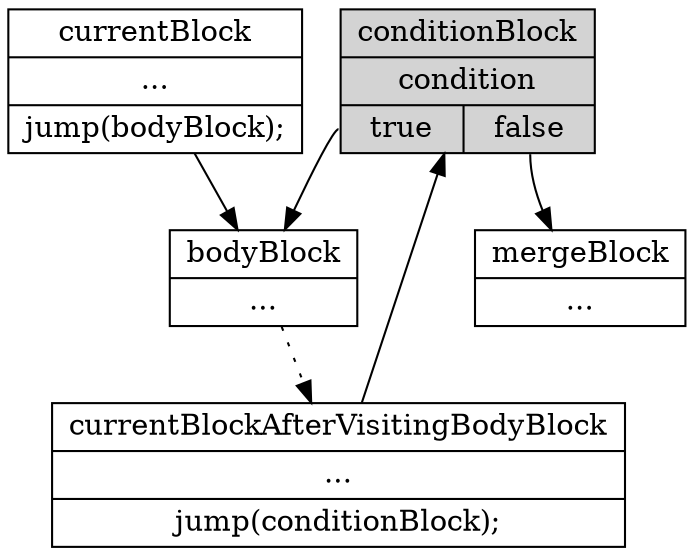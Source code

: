 digraph G {
    node [shape=record];
    conditionBlock [style=filled, color=black, fillcolor=lightgrey];
    currentBlock [label="{currentBlock|...|jump(bodyBlock);}"];
    conditionBlock [label="{conditionBlock|condition|{<true>true|<false>false}}"];
    currentBlockAfterVisitingBodyBlock [label="{currentBlockAfterVisitingBodyBlock|...|jump(conditionBlock);}"];
    bodyBlock [label="{bodyBlock|...}"];
    mergeBlock [label="{mergeBlock|...}"];
    currentBlock -> bodyBlock;
    conditionBlock:true -> bodyBlock;
    conditionBlock:false -> mergeBlock;
    bodyBlock -> currentBlockAfterVisitingBodyBlock [style=dotted];
    currentBlockAfterVisitingBodyBlock -> conditionBlock;
}